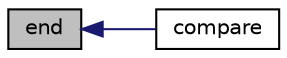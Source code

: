 digraph "end"
{
  bgcolor="transparent";
  edge [fontname="Helvetica",fontsize="10",labelfontname="Helvetica",labelfontsize="10"];
  node [fontname="Helvetica",fontsize="10",shape=record];
  rankdir="LR";
  Node1 [label="end",height=0.2,width=0.4,color="black", fillcolor="grey75", style="filled" fontcolor="black"];
  Node1 -> Node2 [dir="back",color="midnightblue",fontsize="10",style="solid",fontname="Helvetica"];
  Node2 [label="compare",height=0.2,width=0.4,color="black",URL="$classFoam_1_1blockEdge.html#a2d47f7bde63c18e31289888f0c35c205",tooltip="Compare the given start and end points with this curve. "];
}
